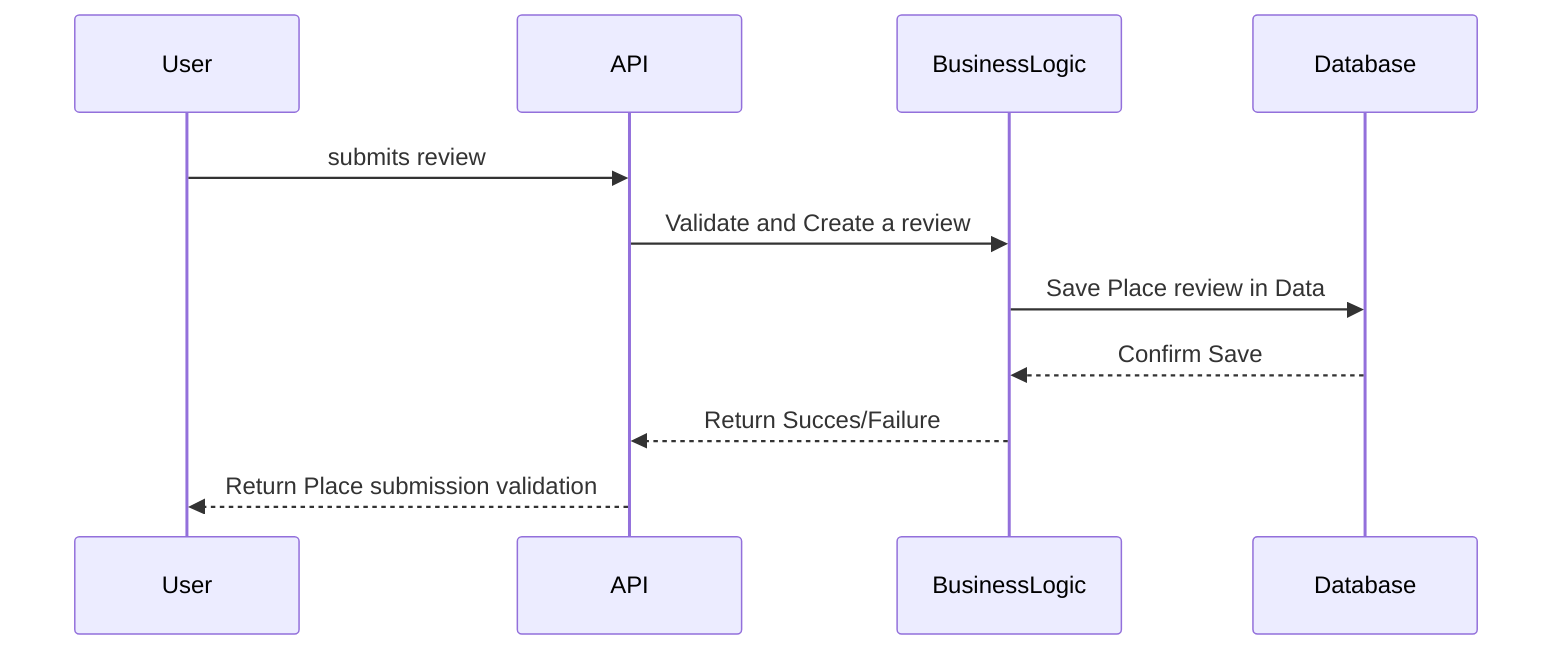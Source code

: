 sequenceDiagram
participant User
participant API
participant BusinessLogic
participant Database

User->>API: submits review
API->>BusinessLogic: Validate and Create a review
BusinessLogic->>Database: Save Place review in Data
Database-->>BusinessLogic: Confirm Save
BusinessLogic-->>API: Return Succes/Failure
API-->>User: Return Place submission validation